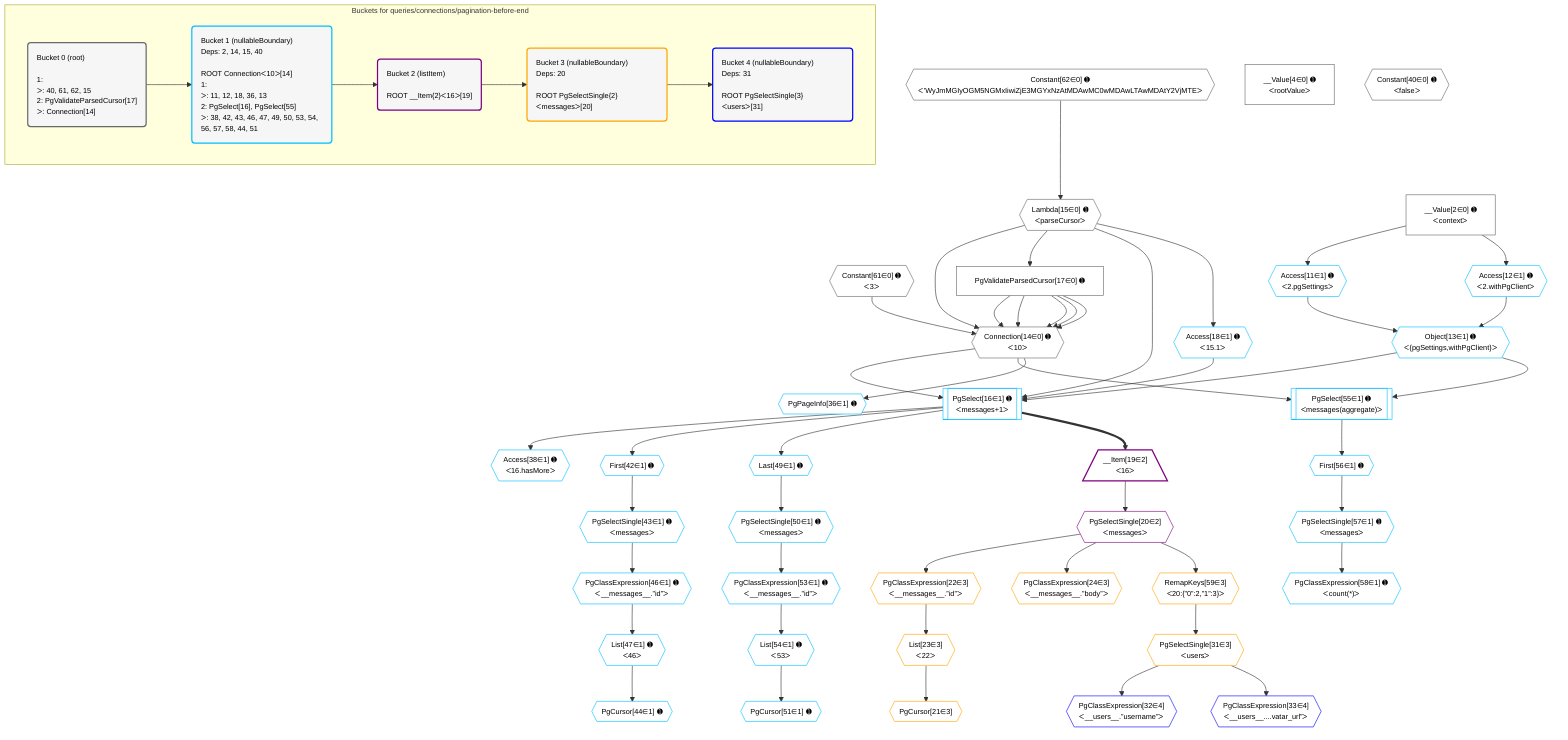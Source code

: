 %%{init: {'themeVariables': { 'fontSize': '12px'}}}%%
graph TD
    classDef path fill:#eee,stroke:#000,color:#000
    classDef plan fill:#fff,stroke-width:1px,color:#000
    classDef itemplan fill:#fff,stroke-width:2px,color:#000
    classDef unbatchedplan fill:#dff,stroke-width:1px,color:#000
    classDef sideeffectplan fill:#fcc,stroke-width:2px,color:#000
    classDef bucket fill:#f6f6f6,color:#000,stroke-width:2px,text-align:left


    %% plan dependencies
    Connection14{{"Connection[14∈0] ➊<br />ᐸ10ᐳ"}}:::plan
    Constant61{{"Constant[61∈0] ➊<br />ᐸ3ᐳ"}}:::plan
    Lambda15{{"Lambda[15∈0] ➊<br />ᐸparseCursorᐳ"}}:::plan
    PgValidateParsedCursor17["PgValidateParsedCursor[17∈0] ➊"]:::plan
    Constant61 & Lambda15 & PgValidateParsedCursor17 & PgValidateParsedCursor17 & PgValidateParsedCursor17 & PgValidateParsedCursor17 & PgValidateParsedCursor17 --> Connection14
    Constant62{{"Constant[62∈0] ➊<br />ᐸ'WyJmMGIyOGM5NGMxIiwiZjE3MGYxNzAtMDAwMC0wMDAwLTAwMDAtY2VjMTEᐳ"}}:::plan
    Constant62 --> Lambda15
    Lambda15 --> PgValidateParsedCursor17
    __Value2["__Value[2∈0] ➊<br />ᐸcontextᐳ"]:::plan
    __Value4["__Value[4∈0] ➊<br />ᐸrootValueᐳ"]:::plan
    Constant40{{"Constant[40∈0] ➊<br />ᐸfalseᐳ"}}:::plan
    PgSelect16[["PgSelect[16∈1] ➊<br />ᐸmessages+1ᐳ"]]:::plan
    Object13{{"Object[13∈1] ➊<br />ᐸ{pgSettings,withPgClient}ᐳ"}}:::plan
    Access18{{"Access[18∈1] ➊<br />ᐸ15.1ᐳ"}}:::plan
    Object13 & Connection14 & Lambda15 & Access18 --> PgSelect16
    Access11{{"Access[11∈1] ➊<br />ᐸ2.pgSettingsᐳ"}}:::plan
    Access12{{"Access[12∈1] ➊<br />ᐸ2.withPgClientᐳ"}}:::plan
    Access11 & Access12 --> Object13
    PgSelect55[["PgSelect[55∈1] ➊<br />ᐸmessages(aggregate)ᐳ"]]:::plan
    Object13 & Connection14 --> PgSelect55
    __Value2 --> Access11
    __Value2 --> Access12
    Lambda15 --> Access18
    PgPageInfo36{{"PgPageInfo[36∈1] ➊"}}:::plan
    Connection14 --> PgPageInfo36
    Access38{{"Access[38∈1] ➊<br />ᐸ16.hasMoreᐳ"}}:::plan
    PgSelect16 --> Access38
    First42{{"First[42∈1] ➊"}}:::plan
    PgSelect16 --> First42
    PgSelectSingle43{{"PgSelectSingle[43∈1] ➊<br />ᐸmessagesᐳ"}}:::plan
    First42 --> PgSelectSingle43
    PgCursor44{{"PgCursor[44∈1] ➊"}}:::plan
    List47{{"List[47∈1] ➊<br />ᐸ46ᐳ"}}:::plan
    List47 --> PgCursor44
    PgClassExpression46{{"PgClassExpression[46∈1] ➊<br />ᐸ__messages__.”id”ᐳ"}}:::plan
    PgSelectSingle43 --> PgClassExpression46
    PgClassExpression46 --> List47
    Last49{{"Last[49∈1] ➊"}}:::plan
    PgSelect16 --> Last49
    PgSelectSingle50{{"PgSelectSingle[50∈1] ➊<br />ᐸmessagesᐳ"}}:::plan
    Last49 --> PgSelectSingle50
    PgCursor51{{"PgCursor[51∈1] ➊"}}:::plan
    List54{{"List[54∈1] ➊<br />ᐸ53ᐳ"}}:::plan
    List54 --> PgCursor51
    PgClassExpression53{{"PgClassExpression[53∈1] ➊<br />ᐸ__messages__.”id”ᐳ"}}:::plan
    PgSelectSingle50 --> PgClassExpression53
    PgClassExpression53 --> List54
    First56{{"First[56∈1] ➊"}}:::plan
    PgSelect55 --> First56
    PgSelectSingle57{{"PgSelectSingle[57∈1] ➊<br />ᐸmessagesᐳ"}}:::plan
    First56 --> PgSelectSingle57
    PgClassExpression58{{"PgClassExpression[58∈1] ➊<br />ᐸcount(*)ᐳ"}}:::plan
    PgSelectSingle57 --> PgClassExpression58
    __Item19[/"__Item[19∈2]<br />ᐸ16ᐳ"\]:::itemplan
    PgSelect16 ==> __Item19
    PgSelectSingle20{{"PgSelectSingle[20∈2]<br />ᐸmessagesᐳ"}}:::plan
    __Item19 --> PgSelectSingle20
    PgCursor21{{"PgCursor[21∈3]"}}:::plan
    List23{{"List[23∈3]<br />ᐸ22ᐳ"}}:::plan
    List23 --> PgCursor21
    PgClassExpression22{{"PgClassExpression[22∈3]<br />ᐸ__messages__.”id”ᐳ"}}:::plan
    PgSelectSingle20 --> PgClassExpression22
    PgClassExpression22 --> List23
    PgClassExpression24{{"PgClassExpression[24∈3]<br />ᐸ__messages__.”body”ᐳ"}}:::plan
    PgSelectSingle20 --> PgClassExpression24
    PgSelectSingle31{{"PgSelectSingle[31∈3]<br />ᐸusersᐳ"}}:::plan
    RemapKeys59{{"RemapKeys[59∈3]<br />ᐸ20:{”0”:2,”1”:3}ᐳ"}}:::plan
    RemapKeys59 --> PgSelectSingle31
    PgSelectSingle20 --> RemapKeys59
    PgClassExpression32{{"PgClassExpression[32∈4]<br />ᐸ__users__.”username”ᐳ"}}:::plan
    PgSelectSingle31 --> PgClassExpression32
    PgClassExpression33{{"PgClassExpression[33∈4]<br />ᐸ__users__....vatar_url”ᐳ"}}:::plan
    PgSelectSingle31 --> PgClassExpression33

    %% define steps

    subgraph "Buckets for queries/connections/pagination-before-end"
    Bucket0("Bucket 0 (root)<br /><br />1: <br />ᐳ: 40, 61, 62, 15<br />2: PgValidateParsedCursor[17]<br />ᐳ: Connection[14]"):::bucket
    classDef bucket0 stroke:#696969
    class Bucket0,__Value2,__Value4,Connection14,Lambda15,PgValidateParsedCursor17,Constant40,Constant61,Constant62 bucket0
    Bucket1("Bucket 1 (nullableBoundary)<br />Deps: 2, 14, 15, 40<br /><br />ROOT Connectionᐸ10ᐳ[14]<br />1: <br />ᐳ: 11, 12, 18, 36, 13<br />2: PgSelect[16], PgSelect[55]<br />ᐳ: 38, 42, 43, 46, 47, 49, 50, 53, 54, 56, 57, 58, 44, 51"):::bucket
    classDef bucket1 stroke:#00bfff
    class Bucket1,Access11,Access12,Object13,PgSelect16,Access18,PgPageInfo36,Access38,First42,PgSelectSingle43,PgCursor44,PgClassExpression46,List47,Last49,PgSelectSingle50,PgCursor51,PgClassExpression53,List54,PgSelect55,First56,PgSelectSingle57,PgClassExpression58 bucket1
    Bucket2("Bucket 2 (listItem)<br /><br />ROOT __Item{2}ᐸ16ᐳ[19]"):::bucket
    classDef bucket2 stroke:#7f007f
    class Bucket2,__Item19,PgSelectSingle20 bucket2
    Bucket3("Bucket 3 (nullableBoundary)<br />Deps: 20<br /><br />ROOT PgSelectSingle{2}ᐸmessagesᐳ[20]"):::bucket
    classDef bucket3 stroke:#ffa500
    class Bucket3,PgCursor21,PgClassExpression22,List23,PgClassExpression24,PgSelectSingle31,RemapKeys59 bucket3
    Bucket4("Bucket 4 (nullableBoundary)<br />Deps: 31<br /><br />ROOT PgSelectSingle{3}ᐸusersᐳ[31]"):::bucket
    classDef bucket4 stroke:#0000ff
    class Bucket4,PgClassExpression32,PgClassExpression33 bucket4
    Bucket0 --> Bucket1
    Bucket1 --> Bucket2
    Bucket2 --> Bucket3
    Bucket3 --> Bucket4
    end